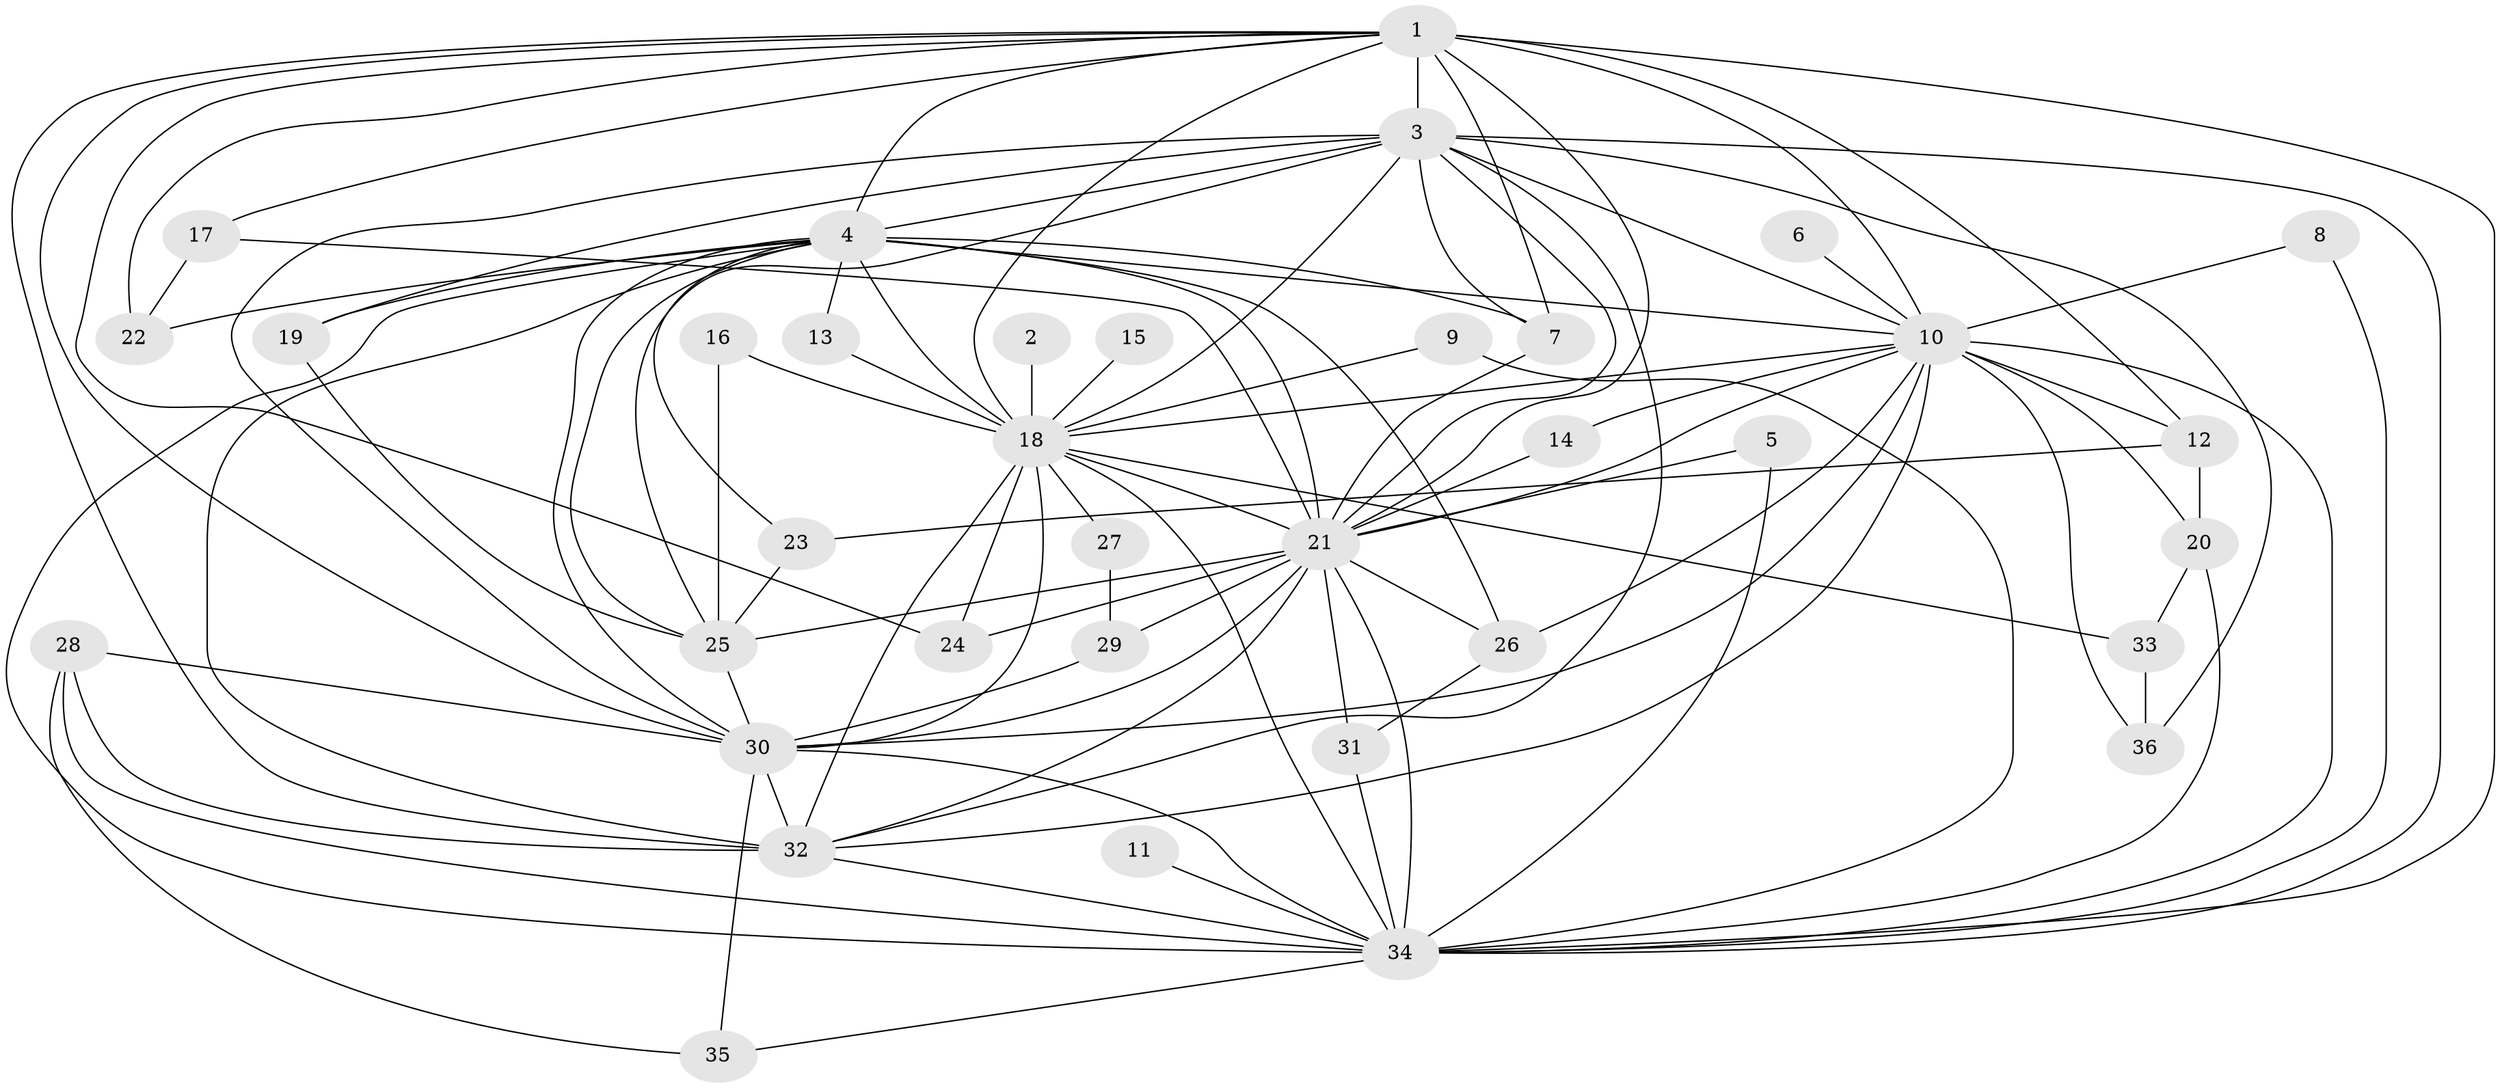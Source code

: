 // original degree distribution, {16: 0.027777777777777776, 23: 0.013888888888888888, 21: 0.027777777777777776, 14: 0.013888888888888888, 12: 0.013888888888888888, 25: 0.013888888888888888, 13: 0.013888888888888888, 20: 0.013888888888888888, 2: 0.5694444444444444, 6: 0.013888888888888888, 5: 0.027777777777777776, 3: 0.18055555555555555, 4: 0.06944444444444445}
// Generated by graph-tools (version 1.1) at 2025/01/03/09/25 03:01:33]
// undirected, 36 vertices, 100 edges
graph export_dot {
graph [start="1"]
  node [color=gray90,style=filled];
  1;
  2;
  3;
  4;
  5;
  6;
  7;
  8;
  9;
  10;
  11;
  12;
  13;
  14;
  15;
  16;
  17;
  18;
  19;
  20;
  21;
  22;
  23;
  24;
  25;
  26;
  27;
  28;
  29;
  30;
  31;
  32;
  33;
  34;
  35;
  36;
  1 -- 3 [weight=2.0];
  1 -- 4 [weight=3.0];
  1 -- 7 [weight=1.0];
  1 -- 10 [weight=4.0];
  1 -- 12 [weight=1.0];
  1 -- 17 [weight=1.0];
  1 -- 18 [weight=2.0];
  1 -- 21 [weight=4.0];
  1 -- 22 [weight=1.0];
  1 -- 24 [weight=1.0];
  1 -- 30 [weight=3.0];
  1 -- 32 [weight=2.0];
  1 -- 34 [weight=2.0];
  2 -- 18 [weight=1.0];
  3 -- 4 [weight=1.0];
  3 -- 7 [weight=1.0];
  3 -- 10 [weight=2.0];
  3 -- 18 [weight=1.0];
  3 -- 19 [weight=1.0];
  3 -- 21 [weight=1.0];
  3 -- 25 [weight=1.0];
  3 -- 30 [weight=1.0];
  3 -- 32 [weight=1.0];
  3 -- 34 [weight=1.0];
  3 -- 36 [weight=1.0];
  4 -- 7 [weight=1.0];
  4 -- 10 [weight=1.0];
  4 -- 13 [weight=1.0];
  4 -- 18 [weight=2.0];
  4 -- 19 [weight=1.0];
  4 -- 21 [weight=1.0];
  4 -- 22 [weight=1.0];
  4 -- 23 [weight=1.0];
  4 -- 25 [weight=1.0];
  4 -- 26 [weight=1.0];
  4 -- 30 [weight=1.0];
  4 -- 32 [weight=3.0];
  4 -- 34 [weight=1.0];
  5 -- 21 [weight=1.0];
  5 -- 34 [weight=1.0];
  6 -- 10 [weight=1.0];
  7 -- 21 [weight=1.0];
  8 -- 10 [weight=1.0];
  8 -- 34 [weight=1.0];
  9 -- 18 [weight=1.0];
  9 -- 34 [weight=1.0];
  10 -- 12 [weight=1.0];
  10 -- 14 [weight=1.0];
  10 -- 18 [weight=1.0];
  10 -- 20 [weight=1.0];
  10 -- 21 [weight=1.0];
  10 -- 26 [weight=1.0];
  10 -- 30 [weight=1.0];
  10 -- 32 [weight=2.0];
  10 -- 34 [weight=1.0];
  10 -- 36 [weight=1.0];
  11 -- 34 [weight=1.0];
  12 -- 20 [weight=1.0];
  12 -- 23 [weight=1.0];
  13 -- 18 [weight=2.0];
  14 -- 21 [weight=1.0];
  15 -- 18 [weight=1.0];
  16 -- 18 [weight=1.0];
  16 -- 25 [weight=1.0];
  17 -- 21 [weight=1.0];
  17 -- 22 [weight=1.0];
  18 -- 21 [weight=1.0];
  18 -- 24 [weight=1.0];
  18 -- 27 [weight=1.0];
  18 -- 30 [weight=1.0];
  18 -- 32 [weight=1.0];
  18 -- 33 [weight=2.0];
  18 -- 34 [weight=1.0];
  19 -- 25 [weight=1.0];
  20 -- 33 [weight=1.0];
  20 -- 34 [weight=1.0];
  21 -- 24 [weight=1.0];
  21 -- 25 [weight=1.0];
  21 -- 26 [weight=1.0];
  21 -- 29 [weight=3.0];
  21 -- 30 [weight=2.0];
  21 -- 31 [weight=1.0];
  21 -- 32 [weight=1.0];
  21 -- 34 [weight=2.0];
  23 -- 25 [weight=1.0];
  25 -- 30 [weight=1.0];
  26 -- 31 [weight=1.0];
  27 -- 29 [weight=1.0];
  28 -- 30 [weight=1.0];
  28 -- 32 [weight=1.0];
  28 -- 34 [weight=2.0];
  28 -- 35 [weight=1.0];
  29 -- 30 [weight=1.0];
  30 -- 32 [weight=1.0];
  30 -- 34 [weight=2.0];
  30 -- 35 [weight=1.0];
  31 -- 34 [weight=1.0];
  32 -- 34 [weight=1.0];
  33 -- 36 [weight=1.0];
  34 -- 35 [weight=1.0];
}
